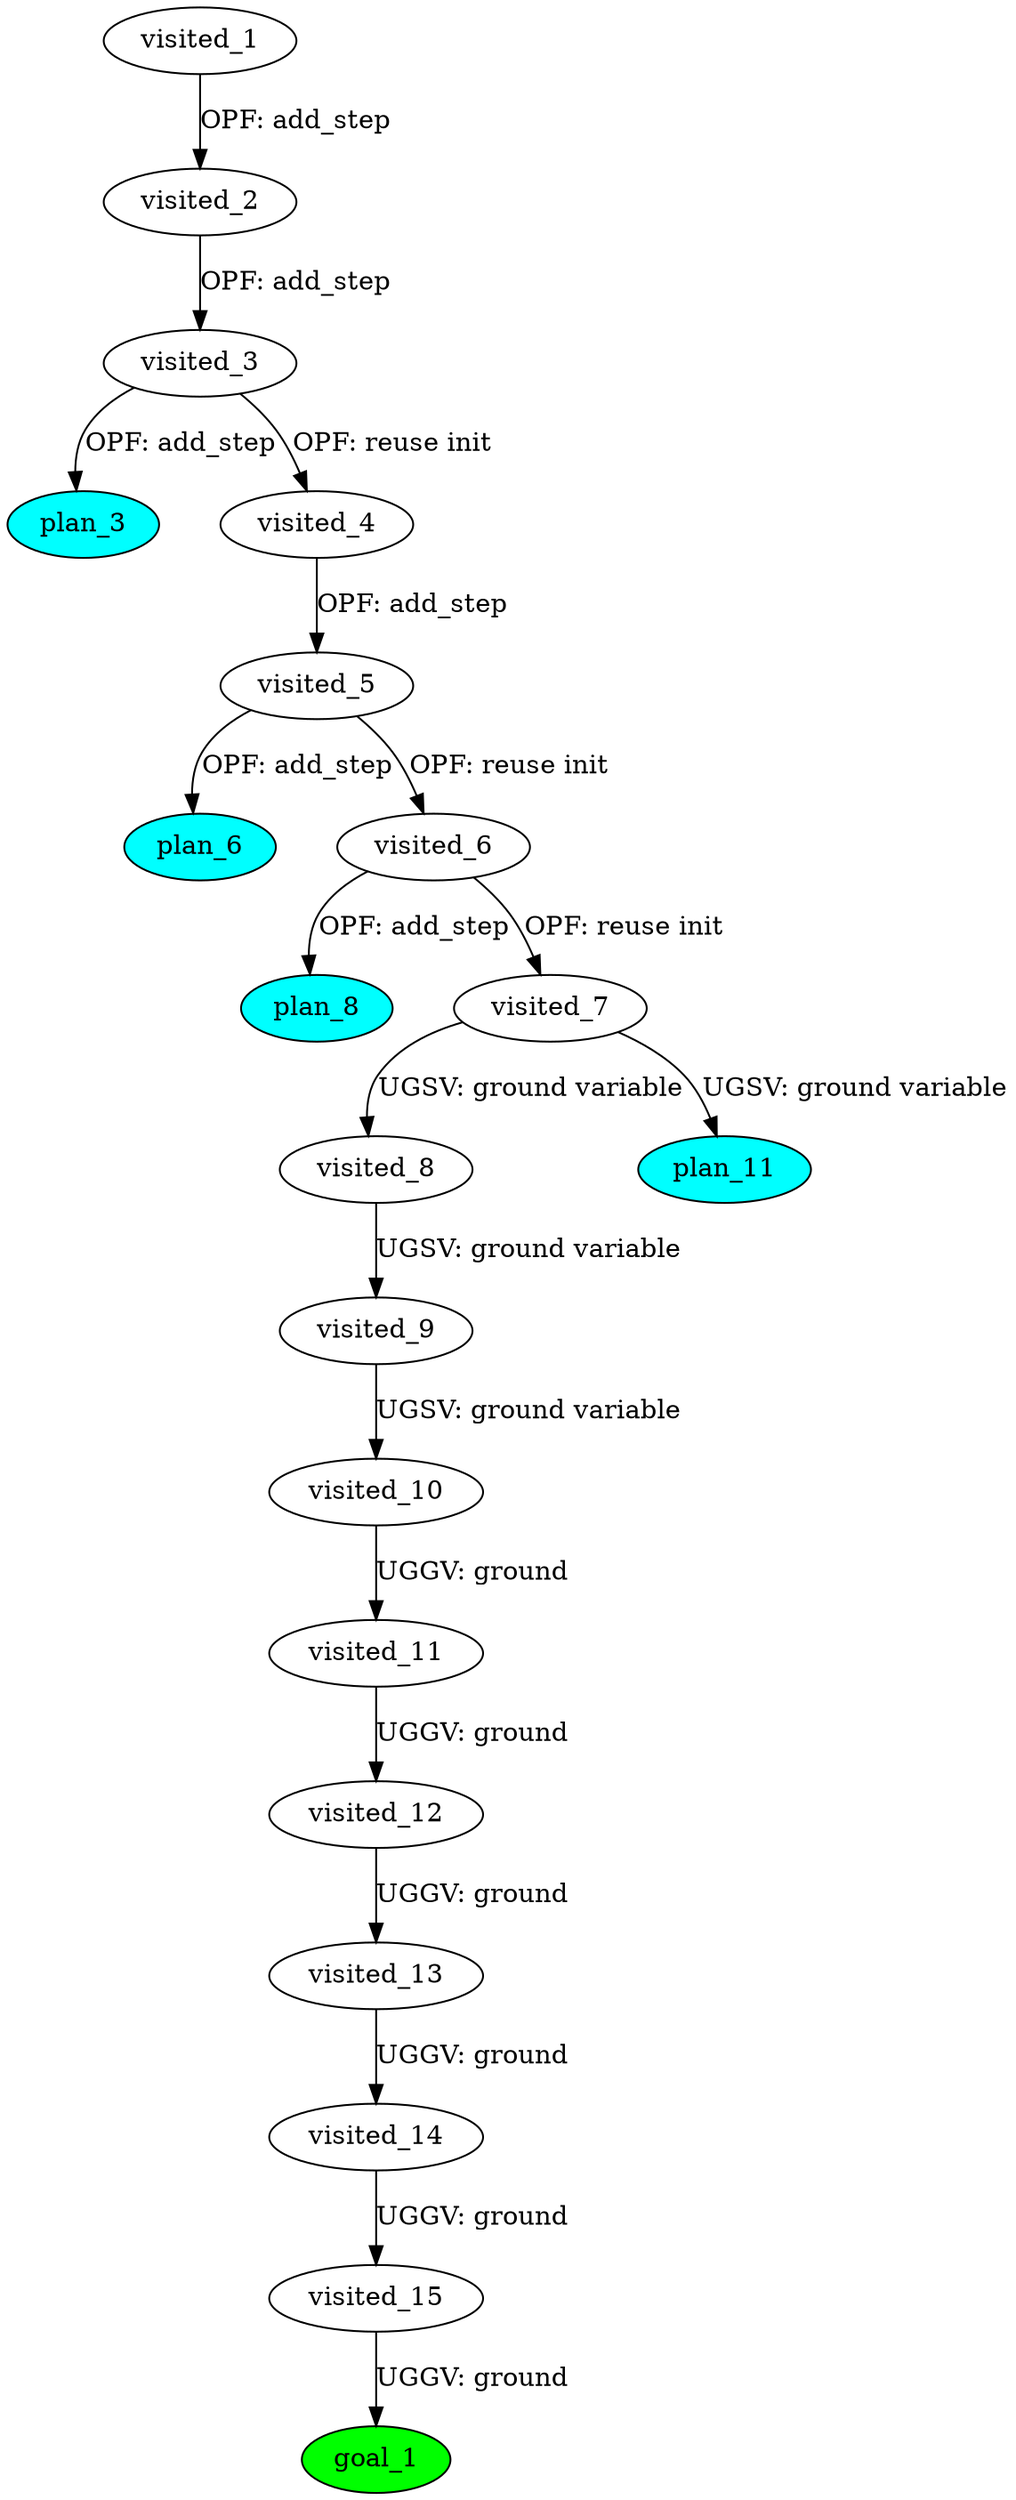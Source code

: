 digraph {
	"4d1fd9aa-8232-af19-2660-0aa97929ff0b" [label=plan_0 fillcolor=cyan style=filled]
	"4d1fd9aa-8232-af19-2660-0aa97929ff0b" [label=visited_1 fillcolor=white style=filled]
	"d21a352a-b9c7-5029-c770-becd5828ba5b" [label=plan_1 fillcolor=cyan style=filled]
	"4d1fd9aa-8232-af19-2660-0aa97929ff0b" -> "d21a352a-b9c7-5029-c770-becd5828ba5b" [label="OPF: add_step"]
	"d21a352a-b9c7-5029-c770-becd5828ba5b" [label=visited_2 fillcolor=white style=filled]
	"c93833ea-6588-2860-a477-c20852f8ad10" [label=plan_2 fillcolor=cyan style=filled]
	"d21a352a-b9c7-5029-c770-becd5828ba5b" -> "c93833ea-6588-2860-a477-c20852f8ad10" [label="OPF: add_step"]
	"c93833ea-6588-2860-a477-c20852f8ad10" [label=visited_3 fillcolor=white style=filled]
	"3f5bdeaf-b3f6-92c2-6e44-dac5c5b45590" [label=plan_3 fillcolor=cyan style=filled]
	"c93833ea-6588-2860-a477-c20852f8ad10" -> "3f5bdeaf-b3f6-92c2-6e44-dac5c5b45590" [label="OPF: add_step"]
	"17e3c76e-43cd-841e-925a-0aa80f9dad8a" [label=plan_4 fillcolor=cyan style=filled]
	"c93833ea-6588-2860-a477-c20852f8ad10" -> "17e3c76e-43cd-841e-925a-0aa80f9dad8a" [label="OPF: reuse init"]
	"17e3c76e-43cd-841e-925a-0aa80f9dad8a" [label=visited_4 fillcolor=white style=filled]
	"46b16cbe-4ba6-4fdb-45c7-b0c0860c16a9" [label=plan_5 fillcolor=cyan style=filled]
	"17e3c76e-43cd-841e-925a-0aa80f9dad8a" -> "46b16cbe-4ba6-4fdb-45c7-b0c0860c16a9" [label="OPF: add_step"]
	"46b16cbe-4ba6-4fdb-45c7-b0c0860c16a9" [label=visited_5 fillcolor=white style=filled]
	"ddb2277b-fec4-6348-828f-daa80897bae9" [label=plan_6 fillcolor=cyan style=filled]
	"46b16cbe-4ba6-4fdb-45c7-b0c0860c16a9" -> "ddb2277b-fec4-6348-828f-daa80897bae9" [label="OPF: add_step"]
	"1f522cae-f946-a601-e0ac-0e035590ead9" [label=plan_7 fillcolor=cyan style=filled]
	"46b16cbe-4ba6-4fdb-45c7-b0c0860c16a9" -> "1f522cae-f946-a601-e0ac-0e035590ead9" [label="OPF: reuse init"]
	"1f522cae-f946-a601-e0ac-0e035590ead9" [label=visited_6 fillcolor=white style=filled]
	"e1598061-513f-6a35-d2df-1197f26c8bb0" [label=plan_8 fillcolor=cyan style=filled]
	"1f522cae-f946-a601-e0ac-0e035590ead9" -> "e1598061-513f-6a35-d2df-1197f26c8bb0" [label="OPF: add_step"]
	"6b6e44e6-4a71-1cde-26d8-3fb33c2baec2" [label=plan_9 fillcolor=cyan style=filled]
	"1f522cae-f946-a601-e0ac-0e035590ead9" -> "6b6e44e6-4a71-1cde-26d8-3fb33c2baec2" [label="OPF: reuse init"]
	"6b6e44e6-4a71-1cde-26d8-3fb33c2baec2" [label=visited_7 fillcolor=white style=filled]
	"79fe451b-a9d0-0aa5-5e33-7a6106e2010a" [label=plan_10 fillcolor=cyan style=filled]
	"6b6e44e6-4a71-1cde-26d8-3fb33c2baec2" -> "79fe451b-a9d0-0aa5-5e33-7a6106e2010a" [label="UGSV: ground variable"]
	"091bd5bf-c242-ff13-ea8c-53d4c061bea1" [label=plan_11 fillcolor=cyan style=filled]
	"6b6e44e6-4a71-1cde-26d8-3fb33c2baec2" -> "091bd5bf-c242-ff13-ea8c-53d4c061bea1" [label="UGSV: ground variable"]
	"79fe451b-a9d0-0aa5-5e33-7a6106e2010a" [label=visited_8 fillcolor=white style=filled]
	"992cb291-1858-d4d4-1726-94dab14b2641" [label=plan_12 fillcolor=cyan style=filled]
	"79fe451b-a9d0-0aa5-5e33-7a6106e2010a" -> "992cb291-1858-d4d4-1726-94dab14b2641" [label="UGSV: ground variable"]
	"992cb291-1858-d4d4-1726-94dab14b2641" [label=visited_9 fillcolor=white style=filled]
	"b84880f2-02b0-43c9-54ba-e69023037f42" [label=plan_13 fillcolor=cyan style=filled]
	"992cb291-1858-d4d4-1726-94dab14b2641" -> "b84880f2-02b0-43c9-54ba-e69023037f42" [label="UGSV: ground variable"]
	"b84880f2-02b0-43c9-54ba-e69023037f42" [label=visited_10 fillcolor=white style=filled]
	"c4e37d0a-f9cc-76b2-a964-6f0cdfc873be" [label=plan_14 fillcolor=cyan style=filled]
	"b84880f2-02b0-43c9-54ba-e69023037f42" -> "c4e37d0a-f9cc-76b2-a964-6f0cdfc873be" [label="UGGV: ground"]
	"c4e37d0a-f9cc-76b2-a964-6f0cdfc873be" [label=visited_11 fillcolor=white style=filled]
	"857c47ea-b662-ba49-6578-bcab37fc537f" [label=plan_15 fillcolor=cyan style=filled]
	"c4e37d0a-f9cc-76b2-a964-6f0cdfc873be" -> "857c47ea-b662-ba49-6578-bcab37fc537f" [label="UGGV: ground"]
	"857c47ea-b662-ba49-6578-bcab37fc537f" [label=visited_12 fillcolor=white style=filled]
	"c534cfec-5448-58b0-2b2c-410fdd835861" [label=plan_16 fillcolor=cyan style=filled]
	"857c47ea-b662-ba49-6578-bcab37fc537f" -> "c534cfec-5448-58b0-2b2c-410fdd835861" [label="UGGV: ground"]
	"c534cfec-5448-58b0-2b2c-410fdd835861" [label=visited_13 fillcolor=white style=filled]
	"0c568759-c525-29e8-7563-0e8710a40c89" [label=plan_17 fillcolor=cyan style=filled]
	"c534cfec-5448-58b0-2b2c-410fdd835861" -> "0c568759-c525-29e8-7563-0e8710a40c89" [label="UGGV: ground"]
	"0c568759-c525-29e8-7563-0e8710a40c89" [label=visited_14 fillcolor=white style=filled]
	"eb2980b0-4798-87c9-25f1-7df5a34fa2dd" [label=plan_18 fillcolor=cyan style=filled]
	"0c568759-c525-29e8-7563-0e8710a40c89" -> "eb2980b0-4798-87c9-25f1-7df5a34fa2dd" [label="UGGV: ground"]
	"eb2980b0-4798-87c9-25f1-7df5a34fa2dd" [label=visited_15 fillcolor=white style=filled]
	"e70d59a7-d1e6-2852-ecd1-633ba671b9f8" [label=plan_19 fillcolor=cyan style=filled]
	"eb2980b0-4798-87c9-25f1-7df5a34fa2dd" -> "e70d59a7-d1e6-2852-ecd1-633ba671b9f8" [label="UGGV: ground"]
	"e70d59a7-d1e6-2852-ecd1-633ba671b9f8" [label=visited_16 fillcolor=white style=filled]
	"e70d59a7-d1e6-2852-ecd1-633ba671b9f8" [label=goal_1 fillcolor=green style=filled]
}
